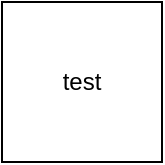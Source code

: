 <mxfile version="20.0.1" type="github">
  <diagram id="2a0TVkzBOoflyHSqcvZT" name="Page-1">
    <mxGraphModel dx="1422" dy="786" grid="1" gridSize="10" guides="1" tooltips="1" connect="1" arrows="1" fold="1" page="1" pageScale="1" pageWidth="827" pageHeight="1169" math="0" shadow="0">
      <root>
        <mxCell id="0" />
        <mxCell id="1" parent="0" />
        <mxCell id="fuzNXmwch8xtQx8EEA0h-1" value="test&lt;br&gt;" style="whiteSpace=wrap;html=1;aspect=fixed;" vertex="1" parent="1">
          <mxGeometry x="300" y="430" width="80" height="80" as="geometry" />
        </mxCell>
      </root>
    </mxGraphModel>
  </diagram>
</mxfile>
